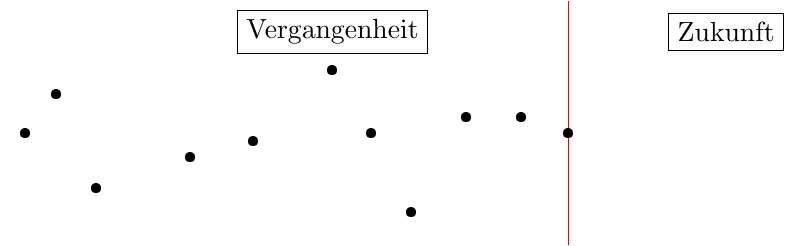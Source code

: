 \documentclass{standalone}
\IfStandalone{
	\usepackage{pgfplots,pgfplotstable}
	\usetikzlibrary{external}
	\newcommand{\fromRoot}[1]{../#1}
}{%
}

\begin{document}
\tikzsetnextfilename{future}
\begin{tikzpicture}
% \draw[scale=3,domain=-10:10,samples=100,variable=\x,blue] plot ({\x},{sin(\x,\x)});
% MODEL
  \draw[scale=1,domain=0:7,blue,samples=100] plot function{sin(x)*sin(2.75 * x)};
\draw[scale=1,domain=7:10,dashed,blue,samples=100] plot function{sin(x)*sin(2.75 * x)};
% HORIZONTAL LINE
\draw[red] (7,1.7) -- (7,-1.4);

% DOT CLOUD
\foreach \Point in {(0.1,0),(0.5,0.5), (1,-0.7), (2.2,-0.3), (3,-0.1), (4,0.8), (4.5,0),(5,-1),(5.7,0.2),(6.4,0.2),(7,0)}{
    \node at \Point {\textbullet};
}

%TEXT
 \node[draw] at (4,1.3) {Vergangenheit};
 \node[draw] at (9,1.3) {Zukunft};
% \draw[scale=3,domain=-1:1.5,samples=100,variable=\x,green] plot ({\x},{0.5*(\x+\x*\x + abs(\x-\x*\x)))});
% \draw[scale=3,domain=-1:1.5,samples=100,variable=\dx,blue] plot ({\dx},{ 0.5*(\xo+\xo*\xo + abs(\xo-\xo*\xo))+ 0.5*(\dx + 2*\xo*\dx + abs(\xo-\xo*\xo +\dx-2*\xo*\dx) - abs(\xo-\xo*\xo))});
%  \addplot[domain=-1:1.5, green,samples=200] {0.5*(x+x*x + abs(x-x*x))};
%  \addplot[domain=-1:1.5, blue,samples=200] {0.5*(\xo+\xo*\xo + abs(\xo-\xo*\xo)) +  0.5*((x-\xo) + 2*\xo*(x-\xo) + abs(\xo-\xo*\xo +(x-\xo)-2*\xo*(x-\xo)) - abs(\xo-\xo*\xo))};
%  \addplot[domain=-1:1.5, blue] {0.5*(\xo+\xo*\xo + abs(\xo-\xo*\xo))}; 


\end{tikzpicture}
\end{document}